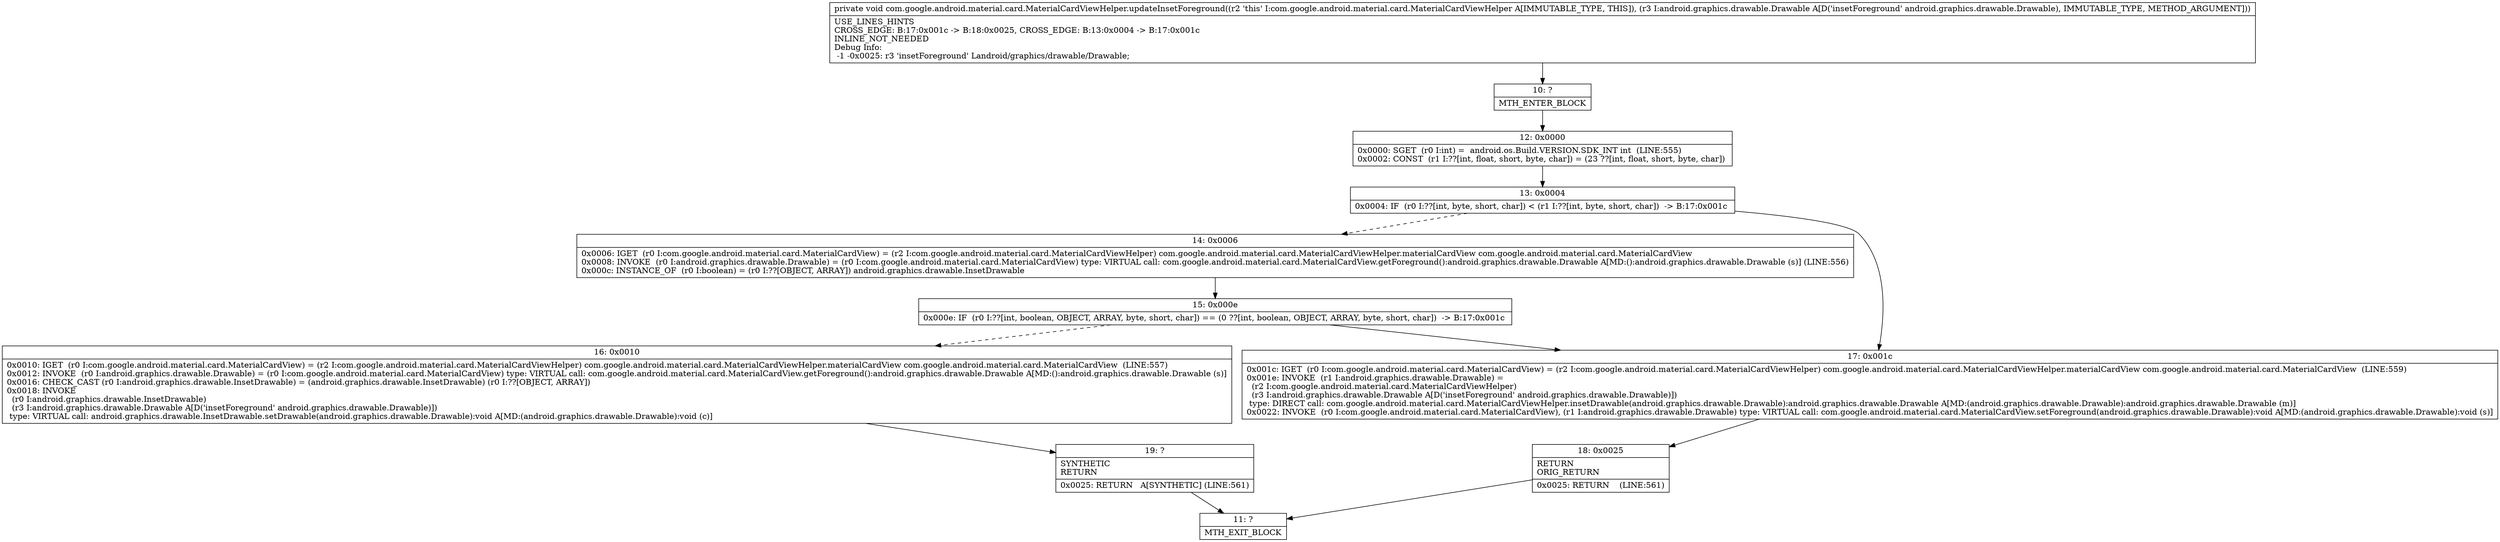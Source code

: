digraph "CFG forcom.google.android.material.card.MaterialCardViewHelper.updateInsetForeground(Landroid\/graphics\/drawable\/Drawable;)V" {
Node_10 [shape=record,label="{10\:\ ?|MTH_ENTER_BLOCK\l}"];
Node_12 [shape=record,label="{12\:\ 0x0000|0x0000: SGET  (r0 I:int) =  android.os.Build.VERSION.SDK_INT int  (LINE:555)\l0x0002: CONST  (r1 I:??[int, float, short, byte, char]) = (23 ??[int, float, short, byte, char]) \l}"];
Node_13 [shape=record,label="{13\:\ 0x0004|0x0004: IF  (r0 I:??[int, byte, short, char]) \< (r1 I:??[int, byte, short, char])  \-\> B:17:0x001c \l}"];
Node_14 [shape=record,label="{14\:\ 0x0006|0x0006: IGET  (r0 I:com.google.android.material.card.MaterialCardView) = (r2 I:com.google.android.material.card.MaterialCardViewHelper) com.google.android.material.card.MaterialCardViewHelper.materialCardView com.google.android.material.card.MaterialCardView \l0x0008: INVOKE  (r0 I:android.graphics.drawable.Drawable) = (r0 I:com.google.android.material.card.MaterialCardView) type: VIRTUAL call: com.google.android.material.card.MaterialCardView.getForeground():android.graphics.drawable.Drawable A[MD:():android.graphics.drawable.Drawable (s)] (LINE:556)\l0x000c: INSTANCE_OF  (r0 I:boolean) = (r0 I:??[OBJECT, ARRAY]) android.graphics.drawable.InsetDrawable \l}"];
Node_15 [shape=record,label="{15\:\ 0x000e|0x000e: IF  (r0 I:??[int, boolean, OBJECT, ARRAY, byte, short, char]) == (0 ??[int, boolean, OBJECT, ARRAY, byte, short, char])  \-\> B:17:0x001c \l}"];
Node_16 [shape=record,label="{16\:\ 0x0010|0x0010: IGET  (r0 I:com.google.android.material.card.MaterialCardView) = (r2 I:com.google.android.material.card.MaterialCardViewHelper) com.google.android.material.card.MaterialCardViewHelper.materialCardView com.google.android.material.card.MaterialCardView  (LINE:557)\l0x0012: INVOKE  (r0 I:android.graphics.drawable.Drawable) = (r0 I:com.google.android.material.card.MaterialCardView) type: VIRTUAL call: com.google.android.material.card.MaterialCardView.getForeground():android.graphics.drawable.Drawable A[MD:():android.graphics.drawable.Drawable (s)]\l0x0016: CHECK_CAST (r0 I:android.graphics.drawable.InsetDrawable) = (android.graphics.drawable.InsetDrawable) (r0 I:??[OBJECT, ARRAY]) \l0x0018: INVOKE  \l  (r0 I:android.graphics.drawable.InsetDrawable)\l  (r3 I:android.graphics.drawable.Drawable A[D('insetForeground' android.graphics.drawable.Drawable)])\l type: VIRTUAL call: android.graphics.drawable.InsetDrawable.setDrawable(android.graphics.drawable.Drawable):void A[MD:(android.graphics.drawable.Drawable):void (c)]\l}"];
Node_19 [shape=record,label="{19\:\ ?|SYNTHETIC\lRETURN\l|0x0025: RETURN   A[SYNTHETIC] (LINE:561)\l}"];
Node_11 [shape=record,label="{11\:\ ?|MTH_EXIT_BLOCK\l}"];
Node_17 [shape=record,label="{17\:\ 0x001c|0x001c: IGET  (r0 I:com.google.android.material.card.MaterialCardView) = (r2 I:com.google.android.material.card.MaterialCardViewHelper) com.google.android.material.card.MaterialCardViewHelper.materialCardView com.google.android.material.card.MaterialCardView  (LINE:559)\l0x001e: INVOKE  (r1 I:android.graphics.drawable.Drawable) = \l  (r2 I:com.google.android.material.card.MaterialCardViewHelper)\l  (r3 I:android.graphics.drawable.Drawable A[D('insetForeground' android.graphics.drawable.Drawable)])\l type: DIRECT call: com.google.android.material.card.MaterialCardViewHelper.insetDrawable(android.graphics.drawable.Drawable):android.graphics.drawable.Drawable A[MD:(android.graphics.drawable.Drawable):android.graphics.drawable.Drawable (m)]\l0x0022: INVOKE  (r0 I:com.google.android.material.card.MaterialCardView), (r1 I:android.graphics.drawable.Drawable) type: VIRTUAL call: com.google.android.material.card.MaterialCardView.setForeground(android.graphics.drawable.Drawable):void A[MD:(android.graphics.drawable.Drawable):void (s)]\l}"];
Node_18 [shape=record,label="{18\:\ 0x0025|RETURN\lORIG_RETURN\l|0x0025: RETURN    (LINE:561)\l}"];
MethodNode[shape=record,label="{private void com.google.android.material.card.MaterialCardViewHelper.updateInsetForeground((r2 'this' I:com.google.android.material.card.MaterialCardViewHelper A[IMMUTABLE_TYPE, THIS]), (r3 I:android.graphics.drawable.Drawable A[D('insetForeground' android.graphics.drawable.Drawable), IMMUTABLE_TYPE, METHOD_ARGUMENT]))  | USE_LINES_HINTS\lCROSS_EDGE: B:17:0x001c \-\> B:18:0x0025, CROSS_EDGE: B:13:0x0004 \-\> B:17:0x001c\lINLINE_NOT_NEEDED\lDebug Info:\l  \-1 \-0x0025: r3 'insetForeground' Landroid\/graphics\/drawable\/Drawable;\l}"];
MethodNode -> Node_10;Node_10 -> Node_12;
Node_12 -> Node_13;
Node_13 -> Node_14[style=dashed];
Node_13 -> Node_17;
Node_14 -> Node_15;
Node_15 -> Node_16[style=dashed];
Node_15 -> Node_17;
Node_16 -> Node_19;
Node_19 -> Node_11;
Node_17 -> Node_18;
Node_18 -> Node_11;
}

